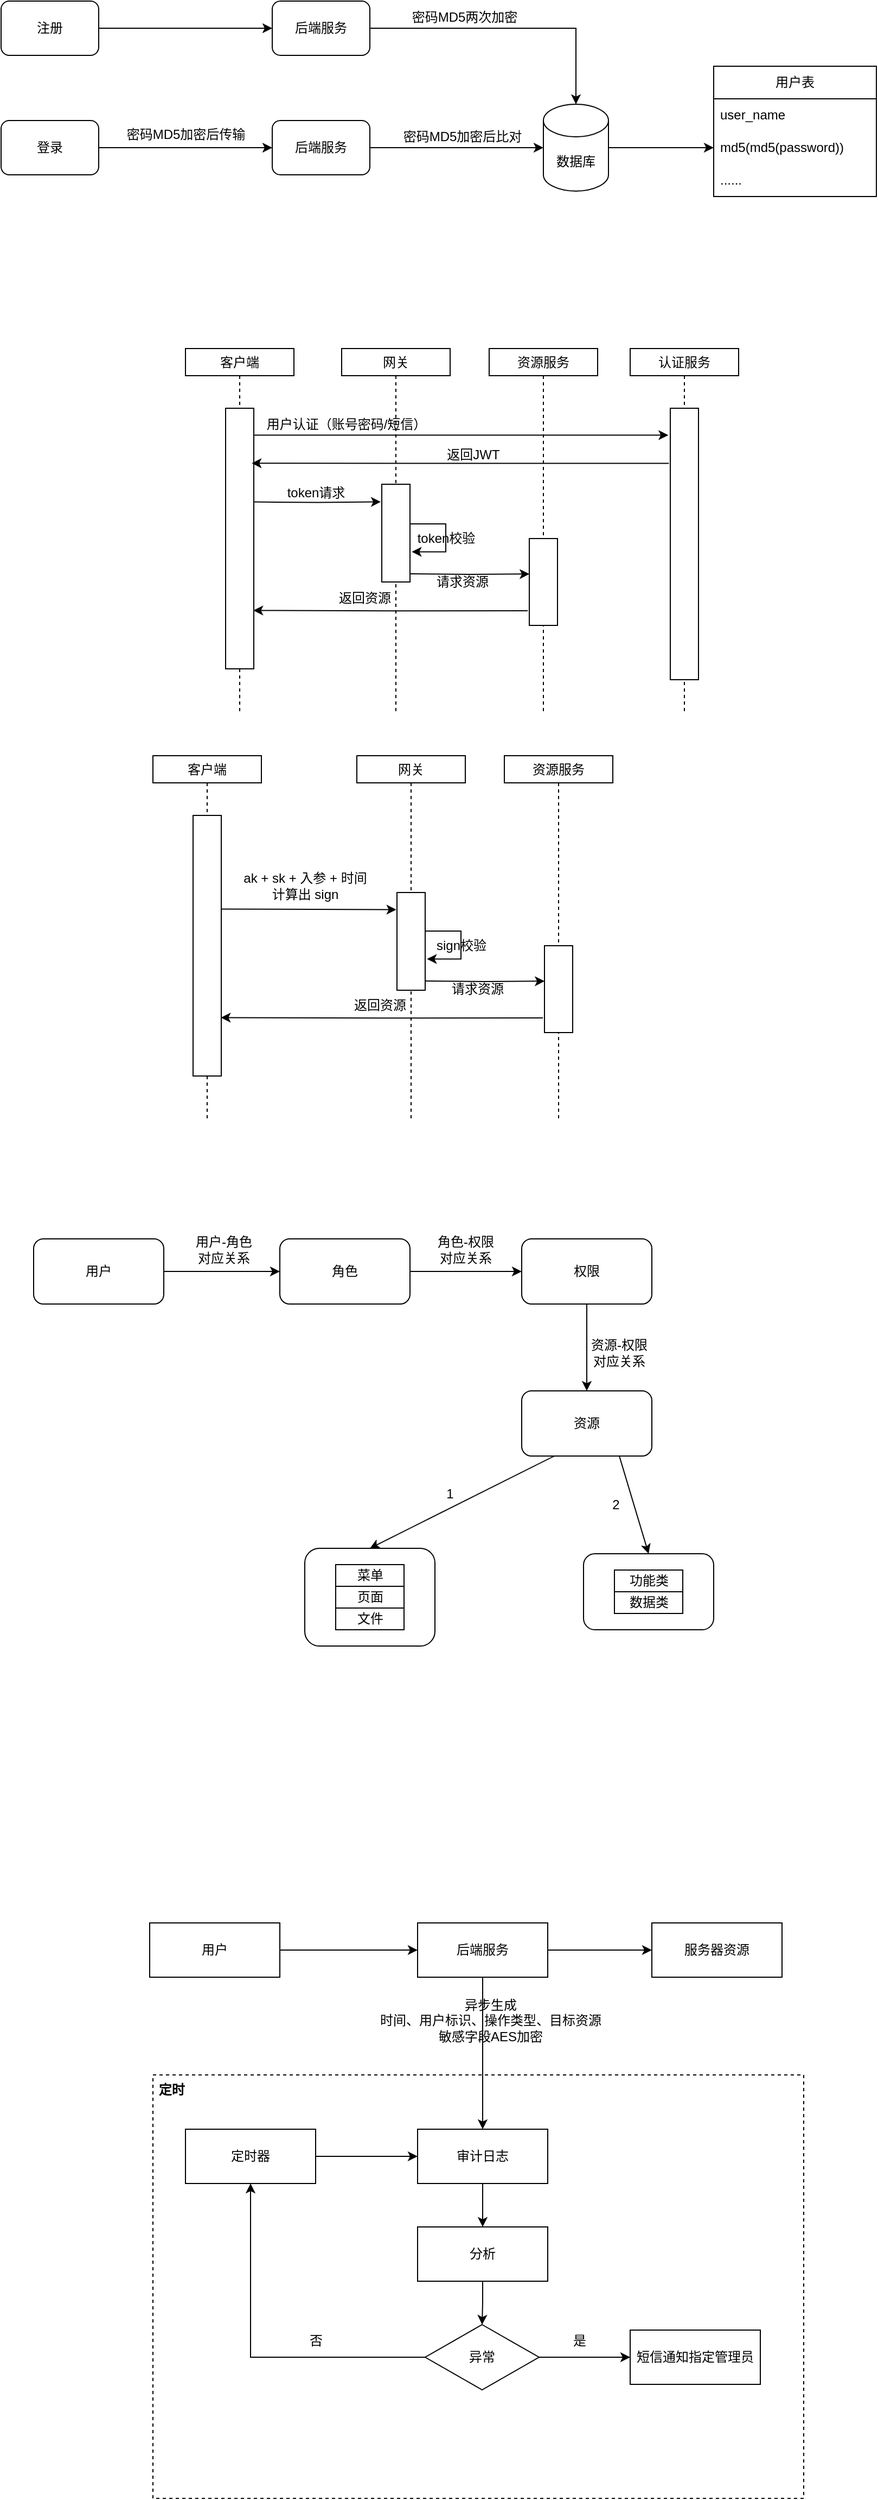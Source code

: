 <mxfile version="22.0.8" type="github">
  <diagram name="第 1 页" id="-oRvCiJH-ccSd-tmdgWp">
    <mxGraphModel dx="1397" dy="741" grid="1" gridSize="10" guides="1" tooltips="1" connect="1" arrows="1" fold="1" page="1" pageScale="1" pageWidth="827" pageHeight="1169" math="0" shadow="0">
      <root>
        <mxCell id="0" />
        <mxCell id="1" parent="0" />
        <mxCell id="Nrvl6zfBXPGPtViw-RI1-74" value="&amp;nbsp;定时" style="whiteSpace=wrap;html=1;verticalAlign=top;fontStyle=1;align=left;dashed=1;" vertex="1" parent="1">
          <mxGeometry x="150" y="1980" width="600" height="390" as="geometry" />
        </mxCell>
        <mxCell id="prTjhhe098Utsomd_alY-4" style="edgeStyle=orthogonalEdgeStyle;rounded=0;orthogonalLoop=1;jettySize=auto;html=1;exitX=1;exitY=0.5;exitDx=0;exitDy=0;entryX=0;entryY=0.5;entryDx=0;entryDy=0;" parent="1" source="prTjhhe098Utsomd_alY-1" target="prTjhhe098Utsomd_alY-2" edge="1">
          <mxGeometry relative="1" as="geometry" />
        </mxCell>
        <mxCell id="prTjhhe098Utsomd_alY-1" value="登录" style="rounded=1;whiteSpace=wrap;html=1;" parent="1" vertex="1">
          <mxGeometry x="10" y="180" width="90" height="50" as="geometry" />
        </mxCell>
        <mxCell id="prTjhhe098Utsomd_alY-6" style="edgeStyle=orthogonalEdgeStyle;rounded=0;orthogonalLoop=1;jettySize=auto;html=1;exitX=1;exitY=0.5;exitDx=0;exitDy=0;entryX=0;entryY=0.5;entryDx=0;entryDy=0;entryPerimeter=0;" parent="1" source="prTjhhe098Utsomd_alY-2" target="prTjhhe098Utsomd_alY-8" edge="1">
          <mxGeometry relative="1" as="geometry">
            <mxPoint x="510" y="205" as="targetPoint" />
          </mxGeometry>
        </mxCell>
        <mxCell id="prTjhhe098Utsomd_alY-2" value="后端服务" style="rounded=1;whiteSpace=wrap;html=1;" parent="1" vertex="1">
          <mxGeometry x="260" y="180" width="90" height="50" as="geometry" />
        </mxCell>
        <mxCell id="prTjhhe098Utsomd_alY-5" value="密码MD5加密后传输" style="text;html=1;align=center;verticalAlign=middle;resizable=0;points=[];autosize=1;strokeColor=none;fillColor=none;" parent="1" vertex="1">
          <mxGeometry x="115" y="178" width="130" height="30" as="geometry" />
        </mxCell>
        <mxCell id="prTjhhe098Utsomd_alY-7" value="密码MD5加密后比对" style="text;html=1;align=center;verticalAlign=middle;resizable=0;points=[];autosize=1;strokeColor=none;fillColor=none;" parent="1" vertex="1">
          <mxGeometry x="370" y="180" width="130" height="30" as="geometry" />
        </mxCell>
        <mxCell id="prTjhhe098Utsomd_alY-14" style="edgeStyle=orthogonalEdgeStyle;rounded=0;orthogonalLoop=1;jettySize=auto;html=1;exitX=1;exitY=0.5;exitDx=0;exitDy=0;exitPerimeter=0;entryX=0;entryY=0.5;entryDx=0;entryDy=0;" parent="1" source="prTjhhe098Utsomd_alY-8" target="prTjhhe098Utsomd_alY-11" edge="1">
          <mxGeometry relative="1" as="geometry" />
        </mxCell>
        <mxCell id="prTjhhe098Utsomd_alY-8" value="数据库" style="shape=cylinder3;whiteSpace=wrap;html=1;boundedLbl=1;backgroundOutline=1;size=15;" parent="1" vertex="1">
          <mxGeometry x="510" y="165" width="60" height="80" as="geometry" />
        </mxCell>
        <mxCell id="prTjhhe098Utsomd_alY-9" value="用户表" style="swimlane;fontStyle=0;childLayout=stackLayout;horizontal=1;startSize=30;horizontalStack=0;resizeParent=1;resizeParentMax=0;resizeLast=0;collapsible=1;marginBottom=0;whiteSpace=wrap;html=1;" parent="1" vertex="1">
          <mxGeometry x="667" y="130" width="150" height="120" as="geometry" />
        </mxCell>
        <mxCell id="prTjhhe098Utsomd_alY-10" value="user_name" style="text;strokeColor=none;fillColor=none;align=left;verticalAlign=middle;spacingLeft=4;spacingRight=4;overflow=hidden;points=[[0,0.5],[1,0.5]];portConstraint=eastwest;rotatable=0;whiteSpace=wrap;html=1;" parent="prTjhhe098Utsomd_alY-9" vertex="1">
          <mxGeometry y="30" width="150" height="30" as="geometry" />
        </mxCell>
        <mxCell id="prTjhhe098Utsomd_alY-11" value="md5(md5(password))" style="text;strokeColor=none;fillColor=none;align=left;verticalAlign=middle;spacingLeft=4;spacingRight=4;overflow=hidden;points=[[0,0.5],[1,0.5]];portConstraint=eastwest;rotatable=0;whiteSpace=wrap;html=1;" parent="prTjhhe098Utsomd_alY-9" vertex="1">
          <mxGeometry y="60" width="150" height="30" as="geometry" />
        </mxCell>
        <mxCell id="prTjhhe098Utsomd_alY-12" value="......" style="text;strokeColor=none;fillColor=none;align=left;verticalAlign=middle;spacingLeft=4;spacingRight=4;overflow=hidden;points=[[0,0.5],[1,0.5]];portConstraint=eastwest;rotatable=0;whiteSpace=wrap;html=1;" parent="prTjhhe098Utsomd_alY-9" vertex="1">
          <mxGeometry y="90" width="150" height="30" as="geometry" />
        </mxCell>
        <mxCell id="prTjhhe098Utsomd_alY-22" value="客户端" style="shape=umlLifeline;perimeter=lifelinePerimeter;whiteSpace=wrap;html=1;container=1;dropTarget=0;collapsible=0;recursiveResize=0;outlineConnect=0;portConstraint=eastwest;newEdgeStyle={&quot;curved&quot;:0,&quot;rounded&quot;:0};size=25;" parent="1" vertex="1">
          <mxGeometry x="180" y="390" width="100" height="335" as="geometry" />
        </mxCell>
        <mxCell id="prTjhhe098Utsomd_alY-23" value="网关" style="shape=umlLifeline;perimeter=lifelinePerimeter;whiteSpace=wrap;html=1;container=1;dropTarget=0;collapsible=0;recursiveResize=0;outlineConnect=0;portConstraint=eastwest;newEdgeStyle={&quot;curved&quot;:0,&quot;rounded&quot;:0};size=25;" parent="1" vertex="1">
          <mxGeometry x="324" y="390" width="100" height="335" as="geometry" />
        </mxCell>
        <mxCell id="prTjhhe098Utsomd_alY-24" value="资源服务" style="shape=umlLifeline;perimeter=lifelinePerimeter;whiteSpace=wrap;html=1;container=1;dropTarget=0;collapsible=0;recursiveResize=0;outlineConnect=0;portConstraint=eastwest;newEdgeStyle={&quot;curved&quot;:0,&quot;rounded&quot;:0};size=25;" parent="1" vertex="1">
          <mxGeometry x="460" y="390" width="100" height="335" as="geometry" />
        </mxCell>
        <mxCell id="prTjhhe098Utsomd_alY-25" value="认证服务" style="shape=umlLifeline;perimeter=lifelinePerimeter;whiteSpace=wrap;html=1;container=1;dropTarget=0;collapsible=0;recursiveResize=0;outlineConnect=0;portConstraint=eastwest;newEdgeStyle={&quot;curved&quot;:0,&quot;rounded&quot;:0};size=25;" parent="1" vertex="1">
          <mxGeometry x="590" y="390" width="100" height="335" as="geometry" />
        </mxCell>
        <mxCell id="prTjhhe098Utsomd_alY-26" value="" style="rounded=0;whiteSpace=wrap;html=1;" parent="1" vertex="1">
          <mxGeometry x="217" y="445" width="26" height="240" as="geometry" />
        </mxCell>
        <mxCell id="prTjhhe098Utsomd_alY-27" value="" style="rounded=0;whiteSpace=wrap;html=1;" parent="1" vertex="1">
          <mxGeometry x="627" y="445" width="26" height="250" as="geometry" />
        </mxCell>
        <mxCell id="prTjhhe098Utsomd_alY-28" style="edgeStyle=orthogonalEdgeStyle;rounded=0;orthogonalLoop=1;jettySize=auto;html=1;exitX=1.007;exitY=0.103;exitDx=0;exitDy=0;entryX=-0.07;entryY=0.099;entryDx=0;entryDy=0;entryPerimeter=0;exitPerimeter=0;" parent="1" source="prTjhhe098Utsomd_alY-26" target="prTjhhe098Utsomd_alY-27" edge="1">
          <mxGeometry relative="1" as="geometry">
            <mxPoint x="243" y="445.0" as="sourcePoint" />
            <mxPoint x="628.872" y="463.5" as="targetPoint" />
          </mxGeometry>
        </mxCell>
        <mxCell id="prTjhhe098Utsomd_alY-29" value="用户认证（账号密码/短信）" style="text;html=1;align=center;verticalAlign=middle;resizable=0;points=[];autosize=1;strokeColor=none;fillColor=none;" parent="1" vertex="1">
          <mxGeometry x="243" y="445" width="170" height="30" as="geometry" />
        </mxCell>
        <mxCell id="prTjhhe098Utsomd_alY-31" style="edgeStyle=orthogonalEdgeStyle;rounded=0;orthogonalLoop=1;jettySize=auto;html=1;exitX=-0.05;exitY=0.203;exitDx=0;exitDy=0;exitPerimeter=0;entryX=0.925;entryY=0.211;entryDx=0;entryDy=0;entryPerimeter=0;" parent="1" source="prTjhhe098Utsomd_alY-27" target="prTjhhe098Utsomd_alY-26" edge="1">
          <mxGeometry relative="1" as="geometry">
            <mxPoint x="246" y="495" as="targetPoint" />
          </mxGeometry>
        </mxCell>
        <mxCell id="prTjhhe098Utsomd_alY-32" value="返回JWT" style="text;html=1;align=center;verticalAlign=middle;resizable=0;points=[];autosize=1;strokeColor=none;fillColor=none;" parent="1" vertex="1">
          <mxGeometry x="410" y="473" width="70" height="30" as="geometry" />
        </mxCell>
        <mxCell id="prTjhhe098Utsomd_alY-46" style="edgeStyle=orthogonalEdgeStyle;rounded=0;orthogonalLoop=1;jettySize=auto;html=1;exitX=1;exitY=0.25;exitDx=0;exitDy=0;entryX=1.064;entryY=0.617;entryDx=0;entryDy=0;entryPerimeter=0;" parent="1" edge="1">
          <mxGeometry relative="1" as="geometry">
            <mxPoint x="387" y="551.5" as="sourcePoint" />
            <mxPoint x="388.664" y="577.19" as="targetPoint" />
            <Array as="points">
              <mxPoint x="420" y="552" />
              <mxPoint x="420" y="577" />
            </Array>
          </mxGeometry>
        </mxCell>
        <mxCell id="prTjhhe098Utsomd_alY-36" value="" style="rounded=0;whiteSpace=wrap;html=1;" parent="1" vertex="1">
          <mxGeometry x="361" y="515" width="26" height="90" as="geometry" />
        </mxCell>
        <mxCell id="prTjhhe098Utsomd_alY-37" value="" style="rounded=0;whiteSpace=wrap;html=1;" parent="1" vertex="1">
          <mxGeometry x="497" y="565" width="26" height="80" as="geometry" />
        </mxCell>
        <mxCell id="prTjhhe098Utsomd_alY-38" style="edgeStyle=orthogonalEdgeStyle;rounded=0;orthogonalLoop=1;jettySize=auto;html=1;entryX=-0.035;entryY=0.36;entryDx=0;entryDy=0;entryPerimeter=0;exitX=1.007;exitY=0.397;exitDx=0;exitDy=0;exitPerimeter=0;" parent="1" edge="1">
          <mxGeometry relative="1" as="geometry">
            <mxPoint x="243.182" y="531.28" as="sourcePoint" />
            <mxPoint x="360.09" y="531.2" as="targetPoint" />
          </mxGeometry>
        </mxCell>
        <mxCell id="prTjhhe098Utsomd_alY-41" value="token请求" style="text;html=1;align=center;verticalAlign=middle;resizable=0;points=[];autosize=1;strokeColor=none;fillColor=none;" parent="1" vertex="1">
          <mxGeometry x="260" y="508" width="80" height="30" as="geometry" />
        </mxCell>
        <mxCell id="prTjhhe098Utsomd_alY-42" style="edgeStyle=orthogonalEdgeStyle;rounded=0;orthogonalLoop=1;jettySize=auto;html=1;exitX=1;exitY=0.75;exitDx=0;exitDy=0;entryX=0.005;entryY=0.408;entryDx=0;entryDy=0;entryPerimeter=0;" parent="1" edge="1">
          <mxGeometry relative="1" as="geometry">
            <mxPoint x="387" y="597.5" as="sourcePoint" />
            <mxPoint x="497.13" y="597.64" as="targetPoint" />
          </mxGeometry>
        </mxCell>
        <mxCell id="prTjhhe098Utsomd_alY-43" style="edgeStyle=orthogonalEdgeStyle;rounded=0;orthogonalLoop=1;jettySize=auto;html=1;entryX=0.986;entryY=0.776;entryDx=0;entryDy=0;entryPerimeter=0;exitX=-0.056;exitY=0.832;exitDx=0;exitDy=0;exitPerimeter=0;" parent="1" source="prTjhhe098Utsomd_alY-37" target="prTjhhe098Utsomd_alY-26" edge="1">
          <mxGeometry relative="1" as="geometry" />
        </mxCell>
        <mxCell id="prTjhhe098Utsomd_alY-44" value="返回资源" style="text;html=1;align=center;verticalAlign=middle;resizable=0;points=[];autosize=1;strokeColor=none;fillColor=none;" parent="1" vertex="1">
          <mxGeometry x="310" y="605" width="70" height="30" as="geometry" />
        </mxCell>
        <mxCell id="prTjhhe098Utsomd_alY-47" value="token校验" style="text;html=1;align=center;verticalAlign=middle;resizable=0;points=[];autosize=1;strokeColor=none;fillColor=none;" parent="1" vertex="1">
          <mxGeometry x="380" y="550" width="80" height="30" as="geometry" />
        </mxCell>
        <mxCell id="prTjhhe098Utsomd_alY-48" value="请求资源" style="text;html=1;align=center;verticalAlign=middle;resizable=0;points=[];autosize=1;strokeColor=none;fillColor=none;" parent="1" vertex="1">
          <mxGeometry x="400" y="590" width="70" height="30" as="geometry" />
        </mxCell>
        <mxCell id="prTjhhe098Utsomd_alY-49" value="客户端" style="shape=umlLifeline;perimeter=lifelinePerimeter;whiteSpace=wrap;html=1;container=1;dropTarget=0;collapsible=0;recursiveResize=0;outlineConnect=0;portConstraint=eastwest;newEdgeStyle={&quot;curved&quot;:0,&quot;rounded&quot;:0};size=25;" parent="1" vertex="1">
          <mxGeometry x="150" y="765" width="100" height="335" as="geometry" />
        </mxCell>
        <mxCell id="prTjhhe098Utsomd_alY-50" value="网关" style="shape=umlLifeline;perimeter=lifelinePerimeter;whiteSpace=wrap;html=1;container=1;dropTarget=0;collapsible=0;recursiveResize=0;outlineConnect=0;portConstraint=eastwest;newEdgeStyle={&quot;curved&quot;:0,&quot;rounded&quot;:0};size=25;" parent="1" vertex="1">
          <mxGeometry x="338" y="765" width="100" height="335" as="geometry" />
        </mxCell>
        <mxCell id="prTjhhe098Utsomd_alY-51" value="资源服务" style="shape=umlLifeline;perimeter=lifelinePerimeter;whiteSpace=wrap;html=1;container=1;dropTarget=0;collapsible=0;recursiveResize=0;outlineConnect=0;portConstraint=eastwest;newEdgeStyle={&quot;curved&quot;:0,&quot;rounded&quot;:0};size=25;" parent="1" vertex="1">
          <mxGeometry x="474" y="765" width="100" height="335" as="geometry" />
        </mxCell>
        <mxCell id="prTjhhe098Utsomd_alY-53" value="" style="rounded=0;whiteSpace=wrap;html=1;" parent="1" vertex="1">
          <mxGeometry x="187" y="820" width="26" height="240" as="geometry" />
        </mxCell>
        <mxCell id="prTjhhe098Utsomd_alY-59" style="edgeStyle=orthogonalEdgeStyle;rounded=0;orthogonalLoop=1;jettySize=auto;html=1;exitX=1;exitY=0.25;exitDx=0;exitDy=0;entryX=1.064;entryY=0.617;entryDx=0;entryDy=0;entryPerimeter=0;" parent="1" edge="1">
          <mxGeometry relative="1" as="geometry">
            <mxPoint x="401" y="926.5" as="sourcePoint" />
            <mxPoint x="402.664" y="952.19" as="targetPoint" />
            <Array as="points">
              <mxPoint x="434" y="927" />
              <mxPoint x="434" y="952" />
            </Array>
          </mxGeometry>
        </mxCell>
        <mxCell id="prTjhhe098Utsomd_alY-60" value="" style="rounded=0;whiteSpace=wrap;html=1;" parent="1" vertex="1">
          <mxGeometry x="375" y="891" width="26" height="90" as="geometry" />
        </mxCell>
        <mxCell id="prTjhhe098Utsomd_alY-61" value="" style="rounded=0;whiteSpace=wrap;html=1;" parent="1" vertex="1">
          <mxGeometry x="511" y="940" width="26" height="80" as="geometry" />
        </mxCell>
        <mxCell id="prTjhhe098Utsomd_alY-62" style="edgeStyle=orthogonalEdgeStyle;rounded=0;orthogonalLoop=1;jettySize=auto;html=1;entryX=-0.024;entryY=0.175;entryDx=0;entryDy=0;entryPerimeter=0;exitX=1.007;exitY=0.397;exitDx=0;exitDy=0;exitPerimeter=0;" parent="1" target="prTjhhe098Utsomd_alY-60" edge="1">
          <mxGeometry relative="1" as="geometry">
            <mxPoint x="213.182" y="906.28" as="sourcePoint" />
            <mxPoint x="330.09" y="906.2" as="targetPoint" />
          </mxGeometry>
        </mxCell>
        <mxCell id="prTjhhe098Utsomd_alY-63" value="ak + sk + 入参 + 时间&lt;br&gt;计算出 sign" style="text;html=1;align=center;verticalAlign=middle;resizable=0;points=[];autosize=1;strokeColor=none;fillColor=none;" parent="1" vertex="1">
          <mxGeometry x="220" y="865" width="140" height="40" as="geometry" />
        </mxCell>
        <mxCell id="prTjhhe098Utsomd_alY-64" style="edgeStyle=orthogonalEdgeStyle;rounded=0;orthogonalLoop=1;jettySize=auto;html=1;exitX=1;exitY=0.75;exitDx=0;exitDy=0;entryX=0.005;entryY=0.408;entryDx=0;entryDy=0;entryPerimeter=0;" parent="1" edge="1">
          <mxGeometry relative="1" as="geometry">
            <mxPoint x="401" y="972.5" as="sourcePoint" />
            <mxPoint x="511.13" y="972.64" as="targetPoint" />
          </mxGeometry>
        </mxCell>
        <mxCell id="prTjhhe098Utsomd_alY-65" style="edgeStyle=orthogonalEdgeStyle;rounded=0;orthogonalLoop=1;jettySize=auto;html=1;entryX=0.986;entryY=0.776;entryDx=0;entryDy=0;entryPerimeter=0;exitX=-0.056;exitY=0.832;exitDx=0;exitDy=0;exitPerimeter=0;" parent="1" source="prTjhhe098Utsomd_alY-61" target="prTjhhe098Utsomd_alY-53" edge="1">
          <mxGeometry relative="1" as="geometry" />
        </mxCell>
        <mxCell id="prTjhhe098Utsomd_alY-66" value="返回资源" style="text;html=1;align=center;verticalAlign=middle;resizable=0;points=[];autosize=1;strokeColor=none;fillColor=none;" parent="1" vertex="1">
          <mxGeometry x="324" y="980" width="70" height="30" as="geometry" />
        </mxCell>
        <mxCell id="prTjhhe098Utsomd_alY-67" value="sign校验" style="text;html=1;align=center;verticalAlign=middle;resizable=0;points=[];autosize=1;strokeColor=none;fillColor=none;" parent="1" vertex="1">
          <mxGeometry x="399" y="925" width="70" height="30" as="geometry" />
        </mxCell>
        <mxCell id="prTjhhe098Utsomd_alY-68" value="请求资源" style="text;html=1;align=center;verticalAlign=middle;resizable=0;points=[];autosize=1;strokeColor=none;fillColor=none;" parent="1" vertex="1">
          <mxGeometry x="414" y="965" width="70" height="30" as="geometry" />
        </mxCell>
        <mxCell id="Nrvl6zfBXPGPtViw-RI1-21" style="edgeStyle=orthogonalEdgeStyle;rounded=0;orthogonalLoop=1;jettySize=auto;html=1;exitX=1;exitY=0.5;exitDx=0;exitDy=0;entryX=0;entryY=0.5;entryDx=0;entryDy=0;" edge="1" parent="1" source="Nrvl6zfBXPGPtViw-RI1-1" target="Nrvl6zfBXPGPtViw-RI1-2">
          <mxGeometry relative="1" as="geometry" />
        </mxCell>
        <mxCell id="Nrvl6zfBXPGPtViw-RI1-1" value="用户" style="rounded=1;whiteSpace=wrap;html=1;" vertex="1" parent="1">
          <mxGeometry x="40" y="1210" width="120" height="60" as="geometry" />
        </mxCell>
        <mxCell id="Nrvl6zfBXPGPtViw-RI1-19" style="edgeStyle=orthogonalEdgeStyle;rounded=0;orthogonalLoop=1;jettySize=auto;html=1;entryX=0;entryY=0.5;entryDx=0;entryDy=0;" edge="1" parent="1" source="Nrvl6zfBXPGPtViw-RI1-2" target="Nrvl6zfBXPGPtViw-RI1-3">
          <mxGeometry relative="1" as="geometry" />
        </mxCell>
        <mxCell id="Nrvl6zfBXPGPtViw-RI1-2" value="角色" style="rounded=1;whiteSpace=wrap;html=1;" vertex="1" parent="1">
          <mxGeometry x="267" y="1210" width="120" height="60" as="geometry" />
        </mxCell>
        <mxCell id="Nrvl6zfBXPGPtViw-RI1-17" style="edgeStyle=orthogonalEdgeStyle;rounded=0;orthogonalLoop=1;jettySize=auto;html=1;exitX=0.5;exitY=1;exitDx=0;exitDy=0;entryX=0.5;entryY=0;entryDx=0;entryDy=0;" edge="1" parent="1" source="Nrvl6zfBXPGPtViw-RI1-3" target="Nrvl6zfBXPGPtViw-RI1-5">
          <mxGeometry relative="1" as="geometry" />
        </mxCell>
        <mxCell id="Nrvl6zfBXPGPtViw-RI1-3" value="权限" style="rounded=1;whiteSpace=wrap;html=1;" vertex="1" parent="1">
          <mxGeometry x="490" y="1210" width="120" height="60" as="geometry" />
        </mxCell>
        <mxCell id="Nrvl6zfBXPGPtViw-RI1-15" style="rounded=0;orthogonalLoop=1;jettySize=auto;html=1;exitX=0.25;exitY=1;exitDx=0;exitDy=0;entryX=0.5;entryY=0;entryDx=0;entryDy=0;" edge="1" parent="1" source="Nrvl6zfBXPGPtViw-RI1-5" target="Nrvl6zfBXPGPtViw-RI1-6">
          <mxGeometry relative="1" as="geometry" />
        </mxCell>
        <mxCell id="Nrvl6zfBXPGPtViw-RI1-16" style="rounded=0;orthogonalLoop=1;jettySize=auto;html=1;exitX=0.75;exitY=1;exitDx=0;exitDy=0;entryX=0.5;entryY=0;entryDx=0;entryDy=0;" edge="1" parent="1" source="Nrvl6zfBXPGPtViw-RI1-5" target="Nrvl6zfBXPGPtViw-RI1-11">
          <mxGeometry relative="1" as="geometry" />
        </mxCell>
        <mxCell id="Nrvl6zfBXPGPtViw-RI1-5" value="资源" style="rounded=1;whiteSpace=wrap;html=1;" vertex="1" parent="1">
          <mxGeometry x="490" y="1350" width="120" height="60" as="geometry" />
        </mxCell>
        <mxCell id="Nrvl6zfBXPGPtViw-RI1-6" value="" style="rounded=1;whiteSpace=wrap;html=1;" vertex="1" parent="1">
          <mxGeometry x="290" y="1495" width="120" height="90" as="geometry" />
        </mxCell>
        <mxCell id="Nrvl6zfBXPGPtViw-RI1-8" value="菜单" style="rounded=0;whiteSpace=wrap;html=1;" vertex="1" parent="1">
          <mxGeometry x="318.5" y="1510" width="63" height="20" as="geometry" />
        </mxCell>
        <mxCell id="Nrvl6zfBXPGPtViw-RI1-9" value="页面" style="rounded=0;whiteSpace=wrap;html=1;" vertex="1" parent="1">
          <mxGeometry x="318.5" y="1530" width="63" height="20" as="geometry" />
        </mxCell>
        <mxCell id="Nrvl6zfBXPGPtViw-RI1-10" value="文件" style="rounded=0;whiteSpace=wrap;html=1;" vertex="1" parent="1">
          <mxGeometry x="318.5" y="1550" width="63" height="20" as="geometry" />
        </mxCell>
        <mxCell id="Nrvl6zfBXPGPtViw-RI1-11" value="" style="rounded=1;whiteSpace=wrap;html=1;" vertex="1" parent="1">
          <mxGeometry x="547" y="1500" width="120" height="70" as="geometry" />
        </mxCell>
        <mxCell id="Nrvl6zfBXPGPtViw-RI1-12" value="功能类" style="rounded=0;whiteSpace=wrap;html=1;" vertex="1" parent="1">
          <mxGeometry x="575.5" y="1515" width="63" height="20" as="geometry" />
        </mxCell>
        <mxCell id="Nrvl6zfBXPGPtViw-RI1-13" value="数据类" style="rounded=0;whiteSpace=wrap;html=1;" vertex="1" parent="1">
          <mxGeometry x="575.5" y="1535" width="63" height="20" as="geometry" />
        </mxCell>
        <mxCell id="Nrvl6zfBXPGPtViw-RI1-18" value="资源-权限对应关系" style="text;html=1;strokeColor=none;fillColor=none;align=center;verticalAlign=middle;whiteSpace=wrap;rounded=0;" vertex="1" parent="1">
          <mxGeometry x="550" y="1300" width="60" height="30" as="geometry" />
        </mxCell>
        <mxCell id="Nrvl6zfBXPGPtViw-RI1-20" value="角色-权限&lt;br&gt;对应关系" style="text;html=1;align=center;verticalAlign=middle;resizable=0;points=[];autosize=1;strokeColor=none;fillColor=none;" vertex="1" parent="1">
          <mxGeometry x="398" y="1200" width="80" height="40" as="geometry" />
        </mxCell>
        <mxCell id="Nrvl6zfBXPGPtViw-RI1-22" value="用户-角色&lt;br&gt;对应关系" style="text;html=1;align=center;verticalAlign=middle;resizable=0;points=[];autosize=1;strokeColor=none;fillColor=none;" vertex="1" parent="1">
          <mxGeometry x="175" y="1200" width="80" height="40" as="geometry" />
        </mxCell>
        <mxCell id="Nrvl6zfBXPGPtViw-RI1-23" value="1" style="text;html=1;strokeColor=none;fillColor=none;align=center;verticalAlign=middle;whiteSpace=wrap;rounded=0;" vertex="1" parent="1">
          <mxGeometry x="394" y="1430" width="60" height="30" as="geometry" />
        </mxCell>
        <mxCell id="Nrvl6zfBXPGPtViw-RI1-24" value="2" style="text;html=1;strokeColor=none;fillColor=none;align=center;verticalAlign=middle;whiteSpace=wrap;rounded=0;" vertex="1" parent="1">
          <mxGeometry x="547" y="1440" width="60" height="30" as="geometry" />
        </mxCell>
        <mxCell id="Nrvl6zfBXPGPtViw-RI1-27" style="edgeStyle=orthogonalEdgeStyle;rounded=0;orthogonalLoop=1;jettySize=auto;html=1;exitX=1;exitY=0.5;exitDx=0;exitDy=0;entryX=0;entryY=0.5;entryDx=0;entryDy=0;" edge="1" parent="1" source="Nrvl6zfBXPGPtViw-RI1-25" target="Nrvl6zfBXPGPtViw-RI1-26">
          <mxGeometry relative="1" as="geometry" />
        </mxCell>
        <mxCell id="Nrvl6zfBXPGPtViw-RI1-25" value="注册" style="rounded=1;whiteSpace=wrap;html=1;" vertex="1" parent="1">
          <mxGeometry x="10" y="70" width="90" height="50" as="geometry" />
        </mxCell>
        <mxCell id="Nrvl6zfBXPGPtViw-RI1-26" value="后端服务" style="rounded=1;whiteSpace=wrap;html=1;" vertex="1" parent="1">
          <mxGeometry x="260" y="70" width="90" height="50" as="geometry" />
        </mxCell>
        <mxCell id="Nrvl6zfBXPGPtViw-RI1-28" style="edgeStyle=orthogonalEdgeStyle;rounded=0;orthogonalLoop=1;jettySize=auto;html=1;exitX=1;exitY=0.5;exitDx=0;exitDy=0;entryX=0.5;entryY=0;entryDx=0;entryDy=0;entryPerimeter=0;" edge="1" parent="1" source="Nrvl6zfBXPGPtViw-RI1-26" target="prTjhhe098Utsomd_alY-8">
          <mxGeometry relative="1" as="geometry" />
        </mxCell>
        <mxCell id="Nrvl6zfBXPGPtViw-RI1-29" value="密码MD5两次加密" style="text;html=1;align=center;verticalAlign=middle;resizable=0;points=[];autosize=1;strokeColor=none;fillColor=none;" vertex="1" parent="1">
          <mxGeometry x="376.5" y="70" width="120" height="30" as="geometry" />
        </mxCell>
        <mxCell id="Nrvl6zfBXPGPtViw-RI1-67" style="edgeStyle=orthogonalEdgeStyle;rounded=0;orthogonalLoop=1;jettySize=auto;html=1;exitX=1;exitY=0.5;exitDx=0;exitDy=0;" edge="1" parent="1" source="Nrvl6zfBXPGPtViw-RI1-65" target="Nrvl6zfBXPGPtViw-RI1-66">
          <mxGeometry relative="1" as="geometry" />
        </mxCell>
        <mxCell id="Nrvl6zfBXPGPtViw-RI1-65" value="用户" style="rounded=0;whiteSpace=wrap;html=1;" vertex="1" parent="1">
          <mxGeometry x="147" y="1840" width="120" height="50" as="geometry" />
        </mxCell>
        <mxCell id="Nrvl6zfBXPGPtViw-RI1-69" style="edgeStyle=orthogonalEdgeStyle;rounded=0;orthogonalLoop=1;jettySize=auto;html=1;exitX=1;exitY=0.5;exitDx=0;exitDy=0;" edge="1" parent="1" source="Nrvl6zfBXPGPtViw-RI1-66" target="Nrvl6zfBXPGPtViw-RI1-68">
          <mxGeometry relative="1" as="geometry" />
        </mxCell>
        <mxCell id="Nrvl6zfBXPGPtViw-RI1-72" style="edgeStyle=orthogonalEdgeStyle;rounded=0;orthogonalLoop=1;jettySize=auto;html=1;exitX=0.5;exitY=1;exitDx=0;exitDy=0;entryX=0.5;entryY=0;entryDx=0;entryDy=0;" edge="1" parent="1" source="Nrvl6zfBXPGPtViw-RI1-66" target="Nrvl6zfBXPGPtViw-RI1-70">
          <mxGeometry relative="1" as="geometry" />
        </mxCell>
        <mxCell id="Nrvl6zfBXPGPtViw-RI1-66" value="后端服务" style="rounded=0;whiteSpace=wrap;html=1;" vertex="1" parent="1">
          <mxGeometry x="394" y="1840" width="120" height="50" as="geometry" />
        </mxCell>
        <mxCell id="Nrvl6zfBXPGPtViw-RI1-68" value="服务器资源" style="rounded=0;whiteSpace=wrap;html=1;" vertex="1" parent="1">
          <mxGeometry x="610" y="1840" width="120" height="50" as="geometry" />
        </mxCell>
        <mxCell id="Nrvl6zfBXPGPtViw-RI1-80" style="edgeStyle=orthogonalEdgeStyle;rounded=0;orthogonalLoop=1;jettySize=auto;html=1;exitX=0.5;exitY=1;exitDx=0;exitDy=0;entryX=0.5;entryY=0;entryDx=0;entryDy=0;" edge="1" parent="1" source="Nrvl6zfBXPGPtViw-RI1-70" target="Nrvl6zfBXPGPtViw-RI1-77">
          <mxGeometry relative="1" as="geometry" />
        </mxCell>
        <mxCell id="Nrvl6zfBXPGPtViw-RI1-70" value="审计日志" style="rounded=0;whiteSpace=wrap;html=1;" vertex="1" parent="1">
          <mxGeometry x="394" y="2030" width="120" height="50" as="geometry" />
        </mxCell>
        <mxCell id="Nrvl6zfBXPGPtViw-RI1-73" value="异步生成&lt;br&gt;时间、用户标识、操作类型、目标资源&lt;br&gt;敏感字段AES加密" style="text;html=1;align=center;verticalAlign=middle;resizable=0;points=[];autosize=1;strokeColor=none;fillColor=none;" vertex="1" parent="1">
          <mxGeometry x="345.5" y="1900" width="230" height="60" as="geometry" />
        </mxCell>
        <mxCell id="Nrvl6zfBXPGPtViw-RI1-76" value="" style="edgeStyle=orthogonalEdgeStyle;rounded=0;orthogonalLoop=1;jettySize=auto;html=1;" edge="1" parent="1" source="Nrvl6zfBXPGPtViw-RI1-75" target="Nrvl6zfBXPGPtViw-RI1-70">
          <mxGeometry relative="1" as="geometry" />
        </mxCell>
        <mxCell id="Nrvl6zfBXPGPtViw-RI1-75" value="定时器" style="rounded=0;whiteSpace=wrap;html=1;" vertex="1" parent="1">
          <mxGeometry x="180" y="2030" width="120" height="50" as="geometry" />
        </mxCell>
        <mxCell id="Nrvl6zfBXPGPtViw-RI1-79" style="edgeStyle=orthogonalEdgeStyle;rounded=0;orthogonalLoop=1;jettySize=auto;html=1;exitX=0.5;exitY=1;exitDx=0;exitDy=0;entryX=0.5;entryY=0;entryDx=0;entryDy=0;" edge="1" parent="1" source="Nrvl6zfBXPGPtViw-RI1-77" target="Nrvl6zfBXPGPtViw-RI1-78">
          <mxGeometry relative="1" as="geometry" />
        </mxCell>
        <mxCell id="Nrvl6zfBXPGPtViw-RI1-77" value="分析" style="rounded=0;whiteSpace=wrap;html=1;" vertex="1" parent="1">
          <mxGeometry x="394" y="2120" width="120" height="50" as="geometry" />
        </mxCell>
        <mxCell id="Nrvl6zfBXPGPtViw-RI1-82" style="edgeStyle=orthogonalEdgeStyle;rounded=0;orthogonalLoop=1;jettySize=auto;html=1;exitX=1;exitY=0.5;exitDx=0;exitDy=0;entryX=0;entryY=0.5;entryDx=0;entryDy=0;" edge="1" parent="1" source="Nrvl6zfBXPGPtViw-RI1-78" target="Nrvl6zfBXPGPtViw-RI1-81">
          <mxGeometry relative="1" as="geometry" />
        </mxCell>
        <mxCell id="Nrvl6zfBXPGPtViw-RI1-85" style="edgeStyle=orthogonalEdgeStyle;rounded=0;orthogonalLoop=1;jettySize=auto;html=1;entryX=0.5;entryY=1;entryDx=0;entryDy=0;" edge="1" parent="1" source="Nrvl6zfBXPGPtViw-RI1-78" target="Nrvl6zfBXPGPtViw-RI1-75">
          <mxGeometry relative="1" as="geometry" />
        </mxCell>
        <mxCell id="Nrvl6zfBXPGPtViw-RI1-78" value="异常" style="rhombus;whiteSpace=wrap;html=1;" vertex="1" parent="1">
          <mxGeometry x="401" y="2210" width="105" height="60" as="geometry" />
        </mxCell>
        <mxCell id="Nrvl6zfBXPGPtViw-RI1-81" value="短信通知指定管理员" style="rounded=0;whiteSpace=wrap;html=1;" vertex="1" parent="1">
          <mxGeometry x="590" y="2215" width="120" height="50" as="geometry" />
        </mxCell>
        <mxCell id="Nrvl6zfBXPGPtViw-RI1-83" value="是" style="text;html=1;align=center;verticalAlign=middle;resizable=0;points=[];autosize=1;strokeColor=none;fillColor=none;" vertex="1" parent="1">
          <mxGeometry x="523" y="2210" width="40" height="30" as="geometry" />
        </mxCell>
        <mxCell id="Nrvl6zfBXPGPtViw-RI1-86" value="否" style="text;html=1;align=center;verticalAlign=middle;resizable=0;points=[];autosize=1;strokeColor=none;fillColor=none;" vertex="1" parent="1">
          <mxGeometry x="280" y="2210" width="40" height="30" as="geometry" />
        </mxCell>
      </root>
    </mxGraphModel>
  </diagram>
</mxfile>
